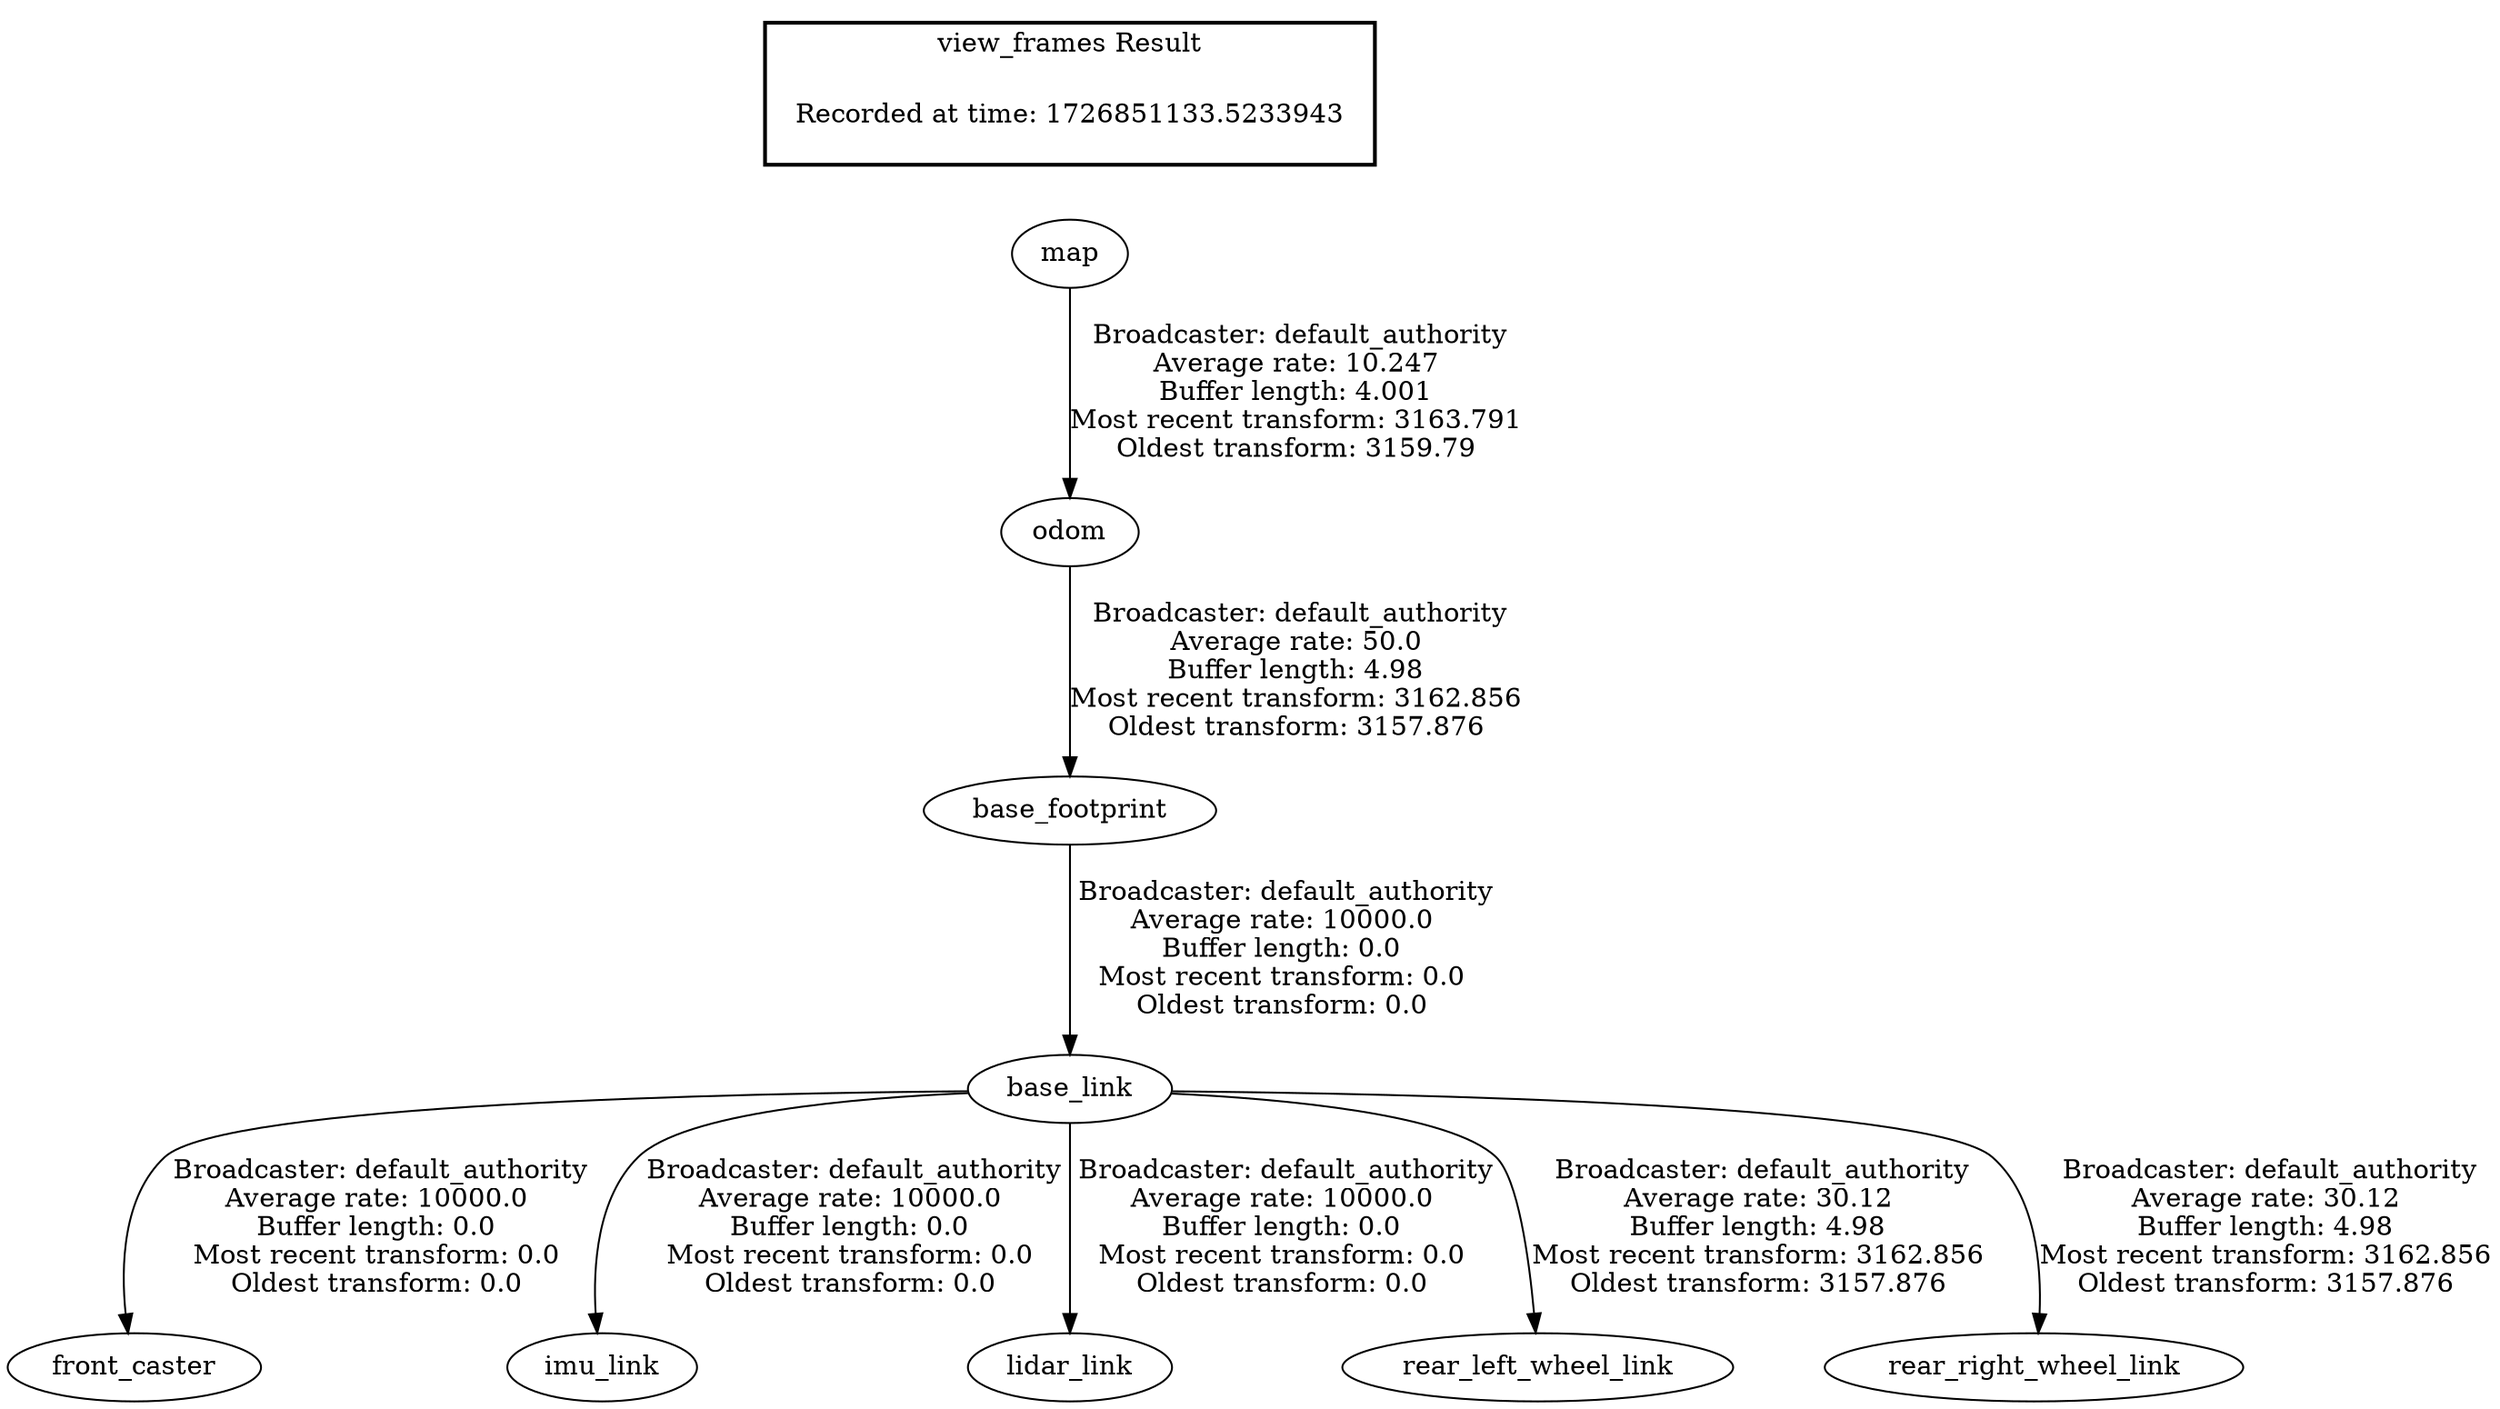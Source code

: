 digraph G {
"odom" -> "base_footprint"[label=" Broadcaster: default_authority\nAverage rate: 50.0\nBuffer length: 4.98\nMost recent transform: 3162.856\nOldest transform: 3157.876\n"];
"map" -> "odom"[label=" Broadcaster: default_authority\nAverage rate: 10.247\nBuffer length: 4.001\nMost recent transform: 3163.791\nOldest transform: 3159.79\n"];
"base_footprint" -> "base_link"[label=" Broadcaster: default_authority\nAverage rate: 10000.0\nBuffer length: 0.0\nMost recent transform: 0.0\nOldest transform: 0.0\n"];
"base_link" -> "front_caster"[label=" Broadcaster: default_authority\nAverage rate: 10000.0\nBuffer length: 0.0\nMost recent transform: 0.0\nOldest transform: 0.0\n"];
"base_link" -> "imu_link"[label=" Broadcaster: default_authority\nAverage rate: 10000.0\nBuffer length: 0.0\nMost recent transform: 0.0\nOldest transform: 0.0\n"];
"base_link" -> "lidar_link"[label=" Broadcaster: default_authority\nAverage rate: 10000.0\nBuffer length: 0.0\nMost recent transform: 0.0\nOldest transform: 0.0\n"];
"base_link" -> "rear_left_wheel_link"[label=" Broadcaster: default_authority\nAverage rate: 30.12\nBuffer length: 4.98\nMost recent transform: 3162.856\nOldest transform: 3157.876\n"];
"base_link" -> "rear_right_wheel_link"[label=" Broadcaster: default_authority\nAverage rate: 30.12\nBuffer length: 4.98\nMost recent transform: 3162.856\nOldest transform: 3157.876\n"];
edge [style=invis];
 subgraph cluster_legend { style=bold; color=black; label ="view_frames Result";
"Recorded at time: 1726851133.5233943"[ shape=plaintext ] ;
}->"map";
}